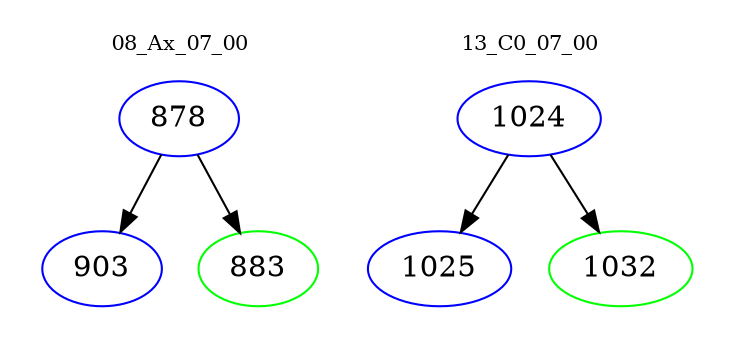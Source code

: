 digraph{
subgraph cluster_0 {
color = white
label = "08_Ax_07_00";
fontsize=10;
T0_878 [label="878", color="blue"]
T0_878 -> T0_903 [color="black"]
T0_903 [label="903", color="blue"]
T0_878 -> T0_883 [color="black"]
T0_883 [label="883", color="green"]
}
subgraph cluster_1 {
color = white
label = "13_C0_07_00";
fontsize=10;
T1_1024 [label="1024", color="blue"]
T1_1024 -> T1_1025 [color="black"]
T1_1025 [label="1025", color="blue"]
T1_1024 -> T1_1032 [color="black"]
T1_1032 [label="1032", color="green"]
}
}
